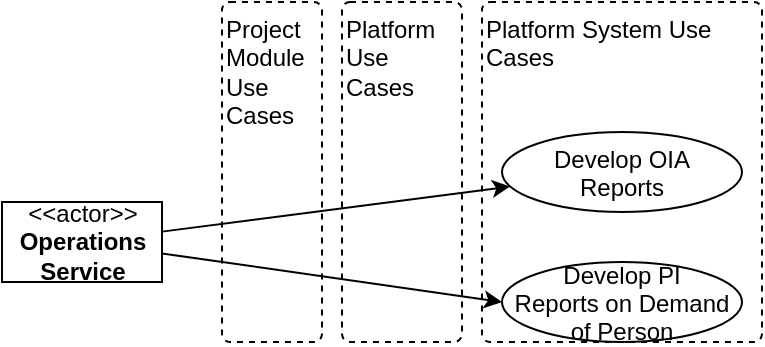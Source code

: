 <mxfile version="20.2.4" type="google"><diagram id="MEsghy6BVhONxxDSZo3P" name="Page-1"><mxGraphModel grid="1" page="1" gridSize="10" guides="1" tooltips="1" connect="1" arrows="1" fold="1" pageScale="1" pageWidth="827" pageHeight="1169" math="0" shadow="0"><root><mxCell id="0"/><mxCell id="1" parent="0"/><mxCell id="70vrVA7YztOx0SCrE75I-1" value="Platform&lt;br&gt;Use Cases" style="rounded=1;whiteSpace=wrap;html=1;recursiveResize=0;container=1;collapsible=0;dashed=1;arcSize=8;absoluteArcSize=1;align=left;verticalAlign=top;" vertex="1" parent="1"><mxGeometry x="390" y="160" width="60" height="170" as="geometry"/></mxCell><mxCell id="70vrVA7YztOx0SCrE75I-3" value="Project Module Use Cases" style="rounded=1;whiteSpace=wrap;html=1;recursiveResize=0;container=1;collapsible=0;dashed=1;arcSize=8;absoluteArcSize=1;align=left;verticalAlign=top;" vertex="1" parent="1"><mxGeometry x="330" y="160" width="50" height="170" as="geometry"/></mxCell><mxCell id="70vrVA7YztOx0SCrE75I-4" value="Platform System Use Cases" style="rounded=1;whiteSpace=wrap;html=1;recursiveResize=0;container=1;collapsible=0;dashed=1;arcSize=8;absoluteArcSize=1;align=left;verticalAlign=top;" vertex="1" parent="1"><mxGeometry x="460" y="160" width="140" height="170" as="geometry"/></mxCell><mxCell id="70vrVA7YztOx0SCrE75I-5" value="Develop OIA &#10;Reports" style="ellipse;" vertex="1" parent="70vrVA7YztOx0SCrE75I-4"><mxGeometry x="10" y="65" width="120" height="40" as="geometry"/></mxCell><mxCell id="70vrVA7YztOx0SCrE75I-19" value="Develop PI&#10;Reports on Demand &#10;of Person" style="ellipse;" vertex="1" parent="70vrVA7YztOx0SCrE75I-4"><mxGeometry x="10" y="130" width="120" height="40" as="geometry"/></mxCell><mxCell id="70vrVA7YztOx0SCrE75I-18" style="rounded=0;orthogonalLoop=1;jettySize=auto;html=1;" edge="1" parent="1" source="70vrVA7YztOx0SCrE75I-9" target="70vrVA7YztOx0SCrE75I-5"><mxGeometry relative="1" as="geometry"/></mxCell><mxCell id="70vrVA7YztOx0SCrE75I-20" style="edgeStyle=none;rounded=0;orthogonalLoop=1;jettySize=auto;html=1;entryX=0;entryY=0.5;entryDx=0;entryDy=0;" edge="1" parent="1" source="70vrVA7YztOx0SCrE75I-9" target="70vrVA7YztOx0SCrE75I-19"><mxGeometry relative="1" as="geometry"/></mxCell><mxCell id="70vrVA7YztOx0SCrE75I-9" value="&amp;lt;&amp;lt;actor&amp;gt;&amp;gt;&lt;br&gt;&lt;b&gt;Operations &lt;br&gt;Service&lt;br&gt;&lt;/b&gt;" style="text;html=1;align=center;verticalAlign=middle;dashed=0;fillColor=#ffffff;strokeColor=#000000;" vertex="1" parent="1"><mxGeometry x="220" y="260" width="80" height="40" as="geometry"/></mxCell></root></mxGraphModel></diagram></mxfile>